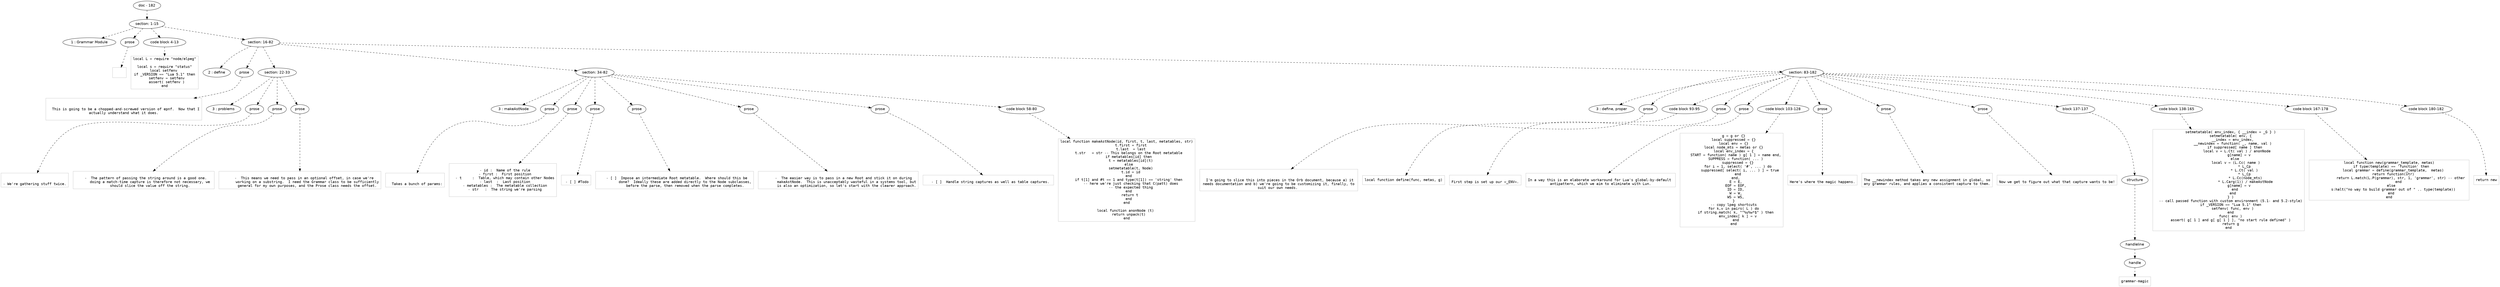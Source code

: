 digraph hierarchy {

node [fontname=Helvetica]
edge [style=dashed]

doc_0 [label="doc - 182"]


doc_0 -> { section_1}
{rank=same; section_1}

section_1 [label="section: 1-15"]


section_1 -> { header_2 prose_3 codeblock_4 section_5}
{rank=same; header_2 prose_3 codeblock_4 section_5}

header_2 [label="1 : Grammar Module"]

prose_3 [label="prose"]

codeblock_4 [label="code block 4-13"]

section_5 [label="section: 16-82"]


prose_3 -> leaf_6
leaf_6  [color=Gray,shape=rectangle,fontname=Inconsolata,label="

"]
codeblock_4 -> leaf_7
leaf_7  [color=Gray,shape=rectangle,fontname=Inconsolata,label="local L = require \"node/elpeg\"

local s = require \"status\"
local setfenv 
if _VERSION == \"Lua 5.1\" then
  setfenv = setfenv
  assert( setfenv )
end"]
section_5 -> { header_8 prose_9 section_10 section_11 section_12}
{rank=same; header_8 prose_9 section_10 section_11 section_12}

header_8 [label="2 : define"]

prose_9 [label="prose"]

section_10 [label="section: 22-33"]

section_11 [label="section: 34-82"]

section_12 [label="section: 83-182"]


prose_9 -> leaf_13
leaf_13  [color=Gray,shape=rectangle,fontname=Inconsolata,label="

  This is going to be a chopped-and-screwed version of epnf.  Now that I
actually understand what it does.

"]
section_10 -> { header_14 prose_15 prose_16 prose_17}
{rank=same; header_14 prose_15 prose_16 prose_17}

header_14 [label="3 : problems"]

prose_15 [label="prose"]

prose_16 [label="prose"]

prose_17 [label="prose"]


prose_15 -> leaf_18
leaf_18  [color=Gray,shape=rectangle,fontname=Inconsolata,label="

- We're gathering stuff twice.
"]
prose_16 -> leaf_19
leaf_19  [color=Gray,shape=rectangle,fontname=Inconsolata,label="
  -  The pattern of passing the string around is a good one.
       doing a match-time capture is therefore not necessary, we 
       should slice the value off the string. 
"]
prose_17 -> leaf_20
leaf_20  [color=Gray,shape=rectangle,fontname=Inconsolata,label="
    -  This means we need to pass in an optional offset, in case we're
       working on a substring.  I need the Grammar class to be sufficiently
       general for my own purposes, and the Prose class needs the offset.
"]
section_11 -> { header_21 prose_22 prose_23 prose_24 prose_25 prose_26 prose_27 codeblock_28}
{rank=same; header_21 prose_22 prose_23 prose_24 prose_25 prose_26 prose_27 codeblock_28}

header_21 [label="3 : makeAstNode"]

prose_22 [label="prose"]

prose_23 [label="prose"]

prose_24 [label="prose"]

prose_25 [label="prose"]

prose_26 [label="prose"]

prose_27 [label="prose"]

codeblock_28 [label="code block 58-80"]


prose_22 -> leaf_29
leaf_29  [color=Gray,shape=rectangle,fontname=Inconsolata,label="

  Takes a bunch of params:
"]
prose_23 -> leaf_30
leaf_30  [color=Gray,shape=rectangle,fontname=Inconsolata,label="
  - id :  Name of the rule
  - first :  First position
  - t     :  Table, which may contain other Nodes
  - last  :  Last position
  - metatables :  The metatable collection
  - str   :  The string we're parsing

"]
prose_24 -> leaf_31
leaf_31  [color=Gray,shape=rectangle,fontname=Inconsolata,label="
 - [ ] #Todo
"]
prose_25 -> leaf_32
leaf_32  [color=Gray,shape=rectangle,fontname=Inconsolata,label="
   - [ ]  Impose an intermediate Root metatable.  Where should this be 
          done?  Ideally these are added directly to the Node subclasses,
          before the parse, then removed when the parse completes.
"]
prose_26 -> leaf_33
leaf_33  [color=Gray,shape=rectangle,fontname=Inconsolata,label="
     -  The easier way is to pass in a new Root and stick it on during
        makeAstNode.  This is unacceptably wasteful in a systems tool, but
        is also an optimization, so let's start with the clearer approach.
"]
prose_27 -> leaf_34
leaf_34  [color=Gray,shape=rectangle,fontname=Inconsolata,label="
   - [ ]  Handle string captures as well as table captures. 
"]
codeblock_28 -> leaf_35
leaf_35  [color=Gray,shape=rectangle,fontname=Inconsolata,label="local function makeAstNode(id, first, t, last, metatables, str)
    t.first = first
    t.last  = last
  t.str   = str -- This belongs on the Root metatable
  if metatables[id] then
    t = metatables[id](t)
  else
    setmetatable(t, Node)
    t.id = id
  end
  if t[1] and #t == 1 and type(t[1]) == 'string' then
    -- here we're just checking that C(patt) does
    -- the expected thing
  end
    return t 
  end
end

local function anonNode (t) 
  return unpack(t)
end"]
section_12 -> { header_36 prose_37 codeblock_38 prose_39 prose_40 codeblock_41 prose_42 prose_43 prose_44 block_45 codeblock_46 codeblock_47 codeblock_48}
{rank=same; header_36 prose_37 codeblock_38 prose_39 prose_40 codeblock_41 prose_42 prose_43 prose_44 block_45 codeblock_46 codeblock_47 codeblock_48}

header_36 [label="3 : define, proper"]

prose_37 [label="prose"]

codeblock_38 [label="code block 93-95"]

prose_39 [label="prose"]

prose_40 [label="prose"]

codeblock_41 [label="code block 103-128"]

prose_42 [label="prose"]

prose_43 [label="prose"]

prose_44 [label="prose"]

block_45 [label="block 137-137"]

codeblock_46 [label="code block 138-165"]

codeblock_47 [label="code block 167-178"]

codeblock_48 [label="code block 180-182"]


prose_37 -> leaf_49
leaf_49  [color=Gray,shape=rectangle,fontname=Inconsolata,label="

  I'm going to slice this into pieces in the Orb document, because a) it 
needs documentation and b) we're going to be customizing it, finally, to
suit our own needs. 
"]
codeblock_38 -> leaf_50
leaf_50  [color=Gray,shape=rectangle,fontname=Inconsolata,label="local function define(func, metas, g)"]
prose_39 -> leaf_51
leaf_51  [color=Gray,shape=rectangle,fontname=Inconsolata,label="
First step is set up our =_ENV=.
"]
prose_40 -> leaf_52
leaf_52  [color=Gray,shape=rectangle,fontname=Inconsolata,label="
In a way this is an elaborate workaround for Lua's global-by-default 
antipattern, which we aim to eliminate with Lun.
"]
codeblock_41 -> leaf_53
leaf_53  [color=Gray,shape=rectangle,fontname=Inconsolata,label="  g = g or {}
  local suppressed = {}
  local env = {}
  local node_mts = metas or {}
  local env_index = {
    START = function( name ) g[ 1 ] = name end,
    SUPPRESS = function( ... )
      suppressed = {}
      for i = 1, select( '#', ... ) do
        suppressed[ select( i, ... ) ] = true
      end
    end,
    E = E,
    EOF = EOF,
    ID = ID,
    W = W,
    WS = WS,
  }
  -- copy lpeg shortcuts
  for k,v in pairs( L ) do
    if string.match( k, \"^%u%w*$\" ) then
      env_index[ k ] = v
    end
  end"]
prose_42 -> leaf_54
leaf_54  [color=Gray,shape=rectangle,fontname=Inconsolata,label="
Here's where the magic happens.
"]
prose_43 -> leaf_55
leaf_55  [color=Gray,shape=rectangle,fontname=Inconsolata,label="
The __newindex method takes any new assignment in global, so
any grammar rules, and applies a consistent capture to them.
"]
prose_44 -> leaf_56
leaf_56  [color=Gray,shape=rectangle,fontname=Inconsolata,label="
Now we get to figure out what that capture wants to be!
"]
block_45 -> { structure_57}
{rank=same; structure_57}

structure_57 [label="structure"]


structure_57 -> { handleline_58}
{rank=same; handleline_58}

handleline_58 [label="handleline"]


handleline_58 -> { handle_59}
{rank=same; handle_59}

handle_59 [label="handle"]


handle_59 -> leaf_60
leaf_60  [color=Gray,shape=rectangle,fontname=Inconsolata,label="grammar-magic"]
codeblock_46 -> leaf_61
leaf_61  [color=Gray,shape=rectangle,fontname=Inconsolata,label="  setmetatable( env_index, { __index = _G } )
  setmetatable( env, {
    __index = env_index,
    __newindex = function( _, name, val )
      if suppressed[ name ] then
        local v = L.Ct( val ) / anonNode
          g[name] = v
      else
        local v = (L.Cc( name ) 
                * L_Cp 
                * L.Ct( val ) 
                * L_Cp 
                * L.Cc(node_mts)
                * L.Carg(1)) / makeAstNode
          g[name] = v
      end
    end
  } )
  -- call passed function with custom environment (5.1- and 5.2-style)
  if _VERSION == \"Lua 5.1\" then
    setfenv( func, env )
  end
  func( env )
  assert( g[ 1 ] and g[ g[ 1 ] ], \"no start rule defined\" )
  return g
end"]
codeblock_47 -> leaf_62
leaf_62  [color=Gray,shape=rectangle,fontname=Inconsolata,label="local function new(grammar_template, metas)
  if type(template) == 'function' then
    local grammar = define(grammar_template,  metas)
    return function(str)
            return L.match(L.P(grammar), str, 1, 'grammar', str) -- other 
         end
  else
    s:halt(\"no way to build grammar out of \" .. type(template))
  end
end"]
codeblock_48 -> leaf_63
leaf_63  [color=Gray,shape=rectangle,fontname=Inconsolata,label="return new"]

}
